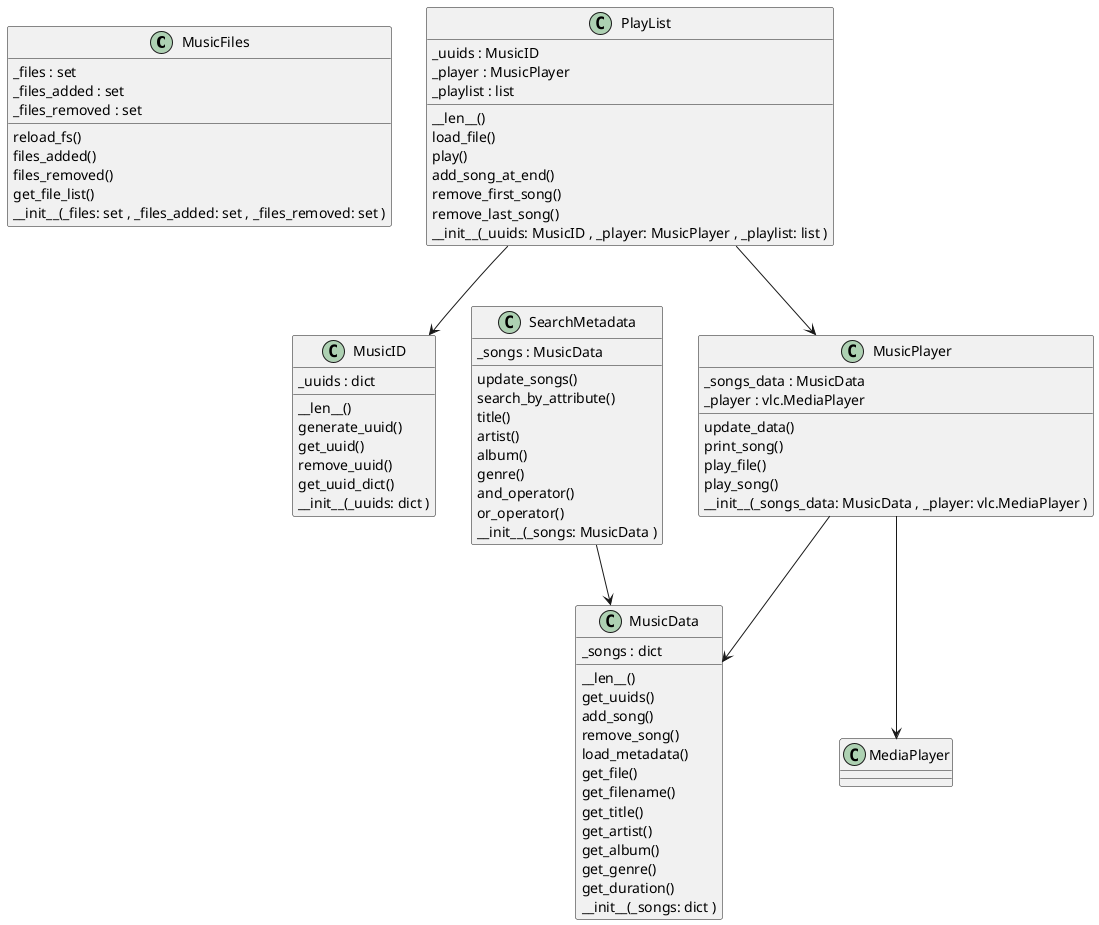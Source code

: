 @startuml
class MusicFiles {
    reload_fs()
    files_added()
    files_removed()
    get_file_list()
    _files : set 
    _files_added : set 
    _files_removed : set 
    __init__(_files: set , _files_added: set , _files_removed: set )
}
class MusicID {
    __len__()
    generate_uuid()
    get_uuid()
    remove_uuid()
    get_uuid_dict()
        _uuids : dict 
    __init__(_uuids: dict )
}
class MusicData {
    __len__()
    get_uuids()
    add_song()
    remove_song()
    load_metadata()
    get_file()
    get_filename()
    get_title()
    get_artist()
    get_album()
    get_genre()
    get_duration()
        _songs : dict 
    __init__(_songs: dict )
}
class MusicPlayer {
    update_data()
    print_song()
    play_file()
    play_song()
    _songs_data : MusicData 
    _player : vlc.MediaPlayer 
    __init__(_songs_data: MusicData , _player: vlc.MediaPlayer )
}
class PlayList {
    __len__()
    load_file()
    play()
    add_song_at_end()
    remove_first_song()
    remove_last_song()
    _uuids : MusicID 
    _player : MusicPlayer 
    _playlist : list 
    __init__(_uuids: MusicID , _player: MusicPlayer , _playlist: list )
}
class SearchMetadata {
    update_songs()
    search_by_attribute()
    title()
    artist()
    album()
    genre()
    and_operator()
    or_operator()
    _songs : MusicData 
    __init__(_songs: MusicData )
}

MusicPlayer --> MusicData
MusicPlayer --> MediaPlayer
PlayList --> MusicID
PlayList --> MusicPlayer
SearchMetadata --> MusicData

@enduml